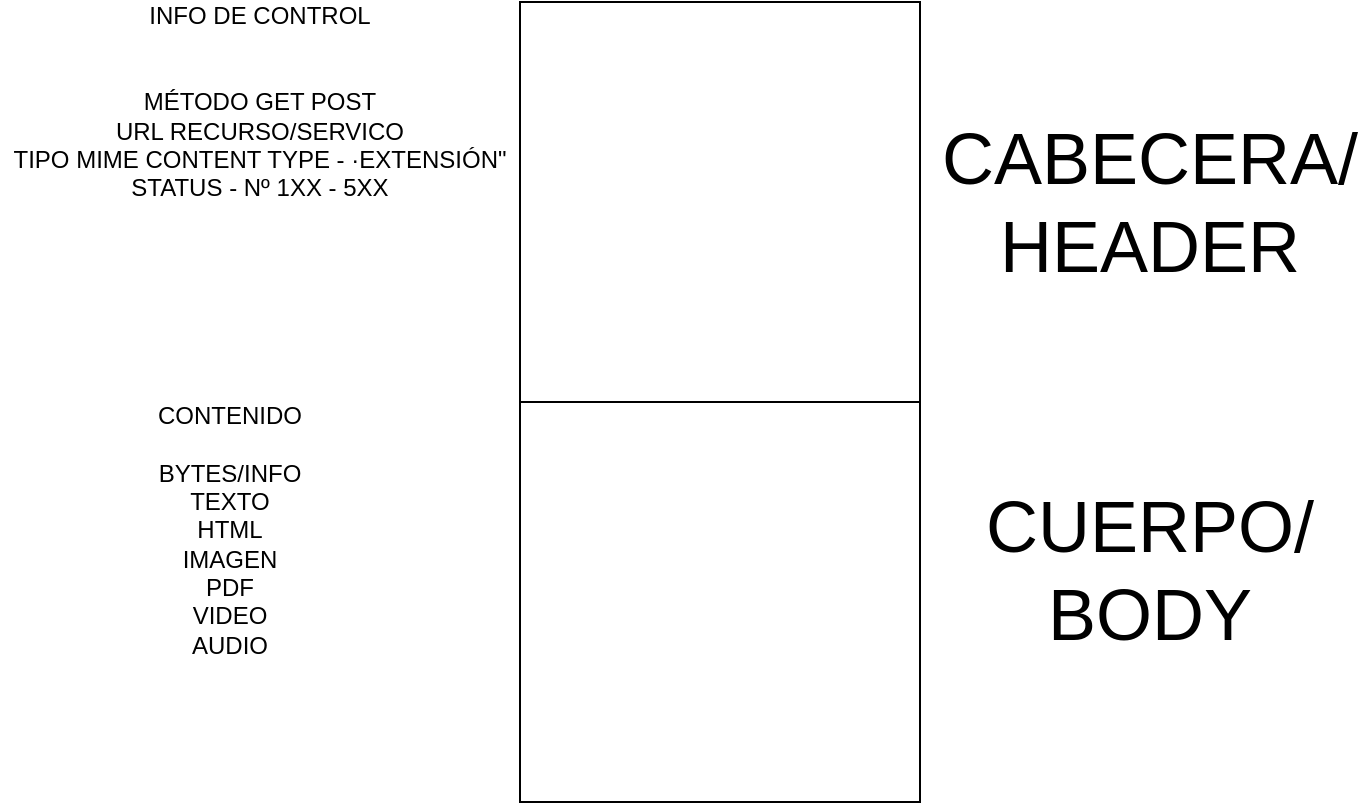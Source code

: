 <mxfile version="14.6.13" type="device"><diagram id="c0IcCefUSvNSpDdFyVpx" name="Página-1"><mxGraphModel dx="1326" dy="806" grid="1" gridSize="10" guides="1" tooltips="1" connect="1" arrows="1" fold="1" page="1" pageScale="1" pageWidth="1169" pageHeight="827" math="0" shadow="0"><root><mxCell id="0"/><mxCell id="1" parent="0"/><mxCell id="rdtz3ZpWK2HzwjlRtyTG-1" value="" style="whiteSpace=wrap;html=1;aspect=fixed;" vertex="1" parent="1"><mxGeometry x="390" y="160" width="200" height="200" as="geometry"/></mxCell><mxCell id="rdtz3ZpWK2HzwjlRtyTG-2" value="" style="whiteSpace=wrap;html=1;aspect=fixed;" vertex="1" parent="1"><mxGeometry x="390" y="360" width="200" height="200" as="geometry"/></mxCell><mxCell id="rdtz3ZpWK2HzwjlRtyTG-3" value="&lt;font style=&quot;font-size: 36px&quot;&gt;CABECERA/ HEADER&lt;/font&gt;" style="text;html=1;strokeColor=none;fillColor=none;align=center;verticalAlign=middle;whiteSpace=wrap;rounded=0;" vertex="1" parent="1"><mxGeometry x="670" y="230" width="70" height="60" as="geometry"/></mxCell><mxCell id="rdtz3ZpWK2HzwjlRtyTG-4" value="&lt;font style=&quot;font-size: 36px&quot;&gt;CUERPO/&lt;br&gt;BODY&lt;br&gt;&lt;/font&gt;" style="text;html=1;strokeColor=none;fillColor=none;align=center;verticalAlign=middle;whiteSpace=wrap;rounded=0;" vertex="1" parent="1"><mxGeometry x="670" y="414" width="70" height="60" as="geometry"/></mxCell><mxCell id="rdtz3ZpWK2HzwjlRtyTG-6" value="INFO DE CONTROL&lt;br&gt;&lt;br&gt;&lt;br&gt;MÉTODO GET POST&lt;br&gt;URL RECURSO/SERVICO&lt;br&gt;TIPO MIME CONTENT TYPE - ·EXTENSIÓN&quot;&lt;br&gt;STATUS - Nº 1XX - 5XX" style="text;html=1;strokeColor=none;fillColor=none;align=center;verticalAlign=middle;whiteSpace=wrap;rounded=0;" vertex="1" parent="1"><mxGeometry x="130" y="200" width="260" height="20" as="geometry"/></mxCell><mxCell id="rdtz3ZpWK2HzwjlRtyTG-7" value="CONTENIDO&lt;br&gt;&lt;br&gt;BYTES/INFO&lt;br&gt;TEXTO&lt;br&gt;HTML&lt;br&gt;IMAGEN&lt;br&gt;PDF&lt;br&gt;VIDEO&lt;br&gt;AUDIO" style="text;html=1;strokeColor=none;fillColor=none;align=center;verticalAlign=middle;whiteSpace=wrap;rounded=0;" vertex="1" parent="1"><mxGeometry x="150" y="414" width="190" height="20" as="geometry"/></mxCell></root></mxGraphModel></diagram></mxfile>